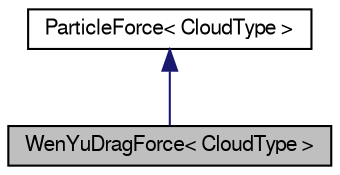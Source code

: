 digraph "WenYuDragForce&lt; CloudType &gt;"
{
  bgcolor="transparent";
  edge [fontname="FreeSans",fontsize="10",labelfontname="FreeSans",labelfontsize="10"];
  node [fontname="FreeSans",fontsize="10",shape=record];
  Node0 [label="WenYuDragForce\< CloudType \>",height=0.2,width=0.4,color="black", fillcolor="grey75", style="filled", fontcolor="black"];
  Node1 -> Node0 [dir="back",color="midnightblue",fontsize="10",style="solid",fontname="FreeSans"];
  Node1 [label="ParticleForce\< CloudType \>",height=0.2,width=0.4,color="black",URL="$a24154.html",tooltip="Abstract base class for particle forces. "];
}
